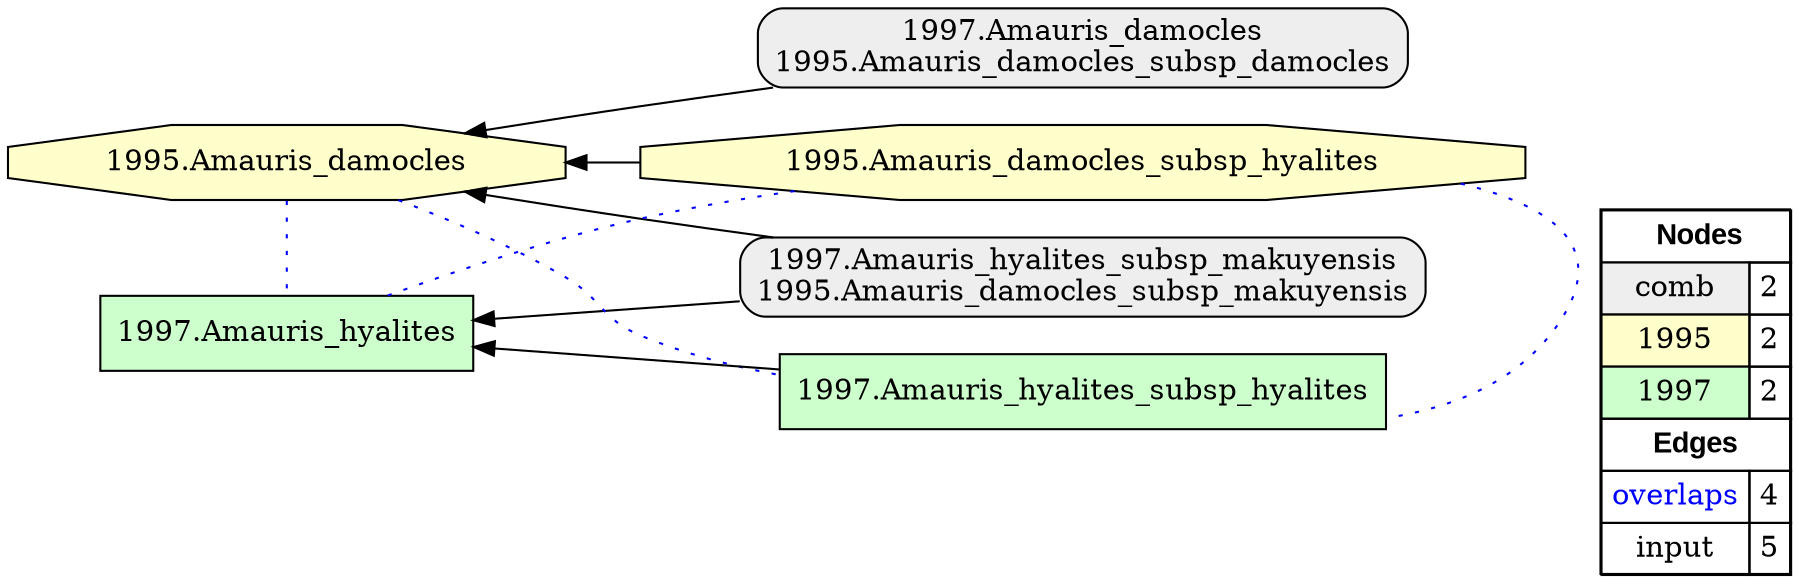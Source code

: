 digraph{
rankdir=RL
node[shape=box style="filled,rounded" fillcolor="#EEEEEE"] 
"1997.Amauris_damocles\n1995.Amauris_damocles_subsp_damocles"
"1997.Amauris_hyalites_subsp_makuyensis\n1995.Amauris_damocles_subsp_makuyensis"
node[shape=octagon style=filled fillcolor="#FFFFCC"] 
"1995.Amauris_damocles"
"1995.Amauris_damocles_subsp_hyalites"
node[shape=box style=filled fillcolor="#CCFFCC"] 
"1997.Amauris_hyalites"
"1997.Amauris_hyalites_subsp_hyalites"
edge[arrowhead=none style=dotted color="#0000FF" constraint=false penwidth=1]
"1995.Amauris_damocles" -> "1997.Amauris_hyalites_subsp_hyalites"
"1995.Amauris_damocles_subsp_hyalites" -> "1997.Amauris_hyalites_subsp_hyalites"
"1995.Amauris_damocles" -> "1997.Amauris_hyalites"
"1995.Amauris_damocles_subsp_hyalites" -> "1997.Amauris_hyalites"
edge[arrowhead=normal style=solid color="#000000" constraint=true penwidth=1]
"1997.Amauris_hyalites_subsp_hyalites" -> "1997.Amauris_hyalites"
"1995.Amauris_damocles_subsp_hyalites" -> "1995.Amauris_damocles"
"1997.Amauris_damocles\n1995.Amauris_damocles_subsp_damocles" -> "1995.Amauris_damocles"
"1997.Amauris_hyalites_subsp_makuyensis\n1995.Amauris_damocles_subsp_makuyensis" -> "1995.Amauris_damocles"
"1997.Amauris_hyalites_subsp_makuyensis\n1995.Amauris_damocles_subsp_makuyensis" -> "1997.Amauris_hyalites"
edge[arrowhead=normal style=dotted color="#000000" constraint=true penwidth=1]
node[shape=box] 
{rank=source Legend [fillcolor= white margin=0 label=< 
 <TABLE BORDER="0" CELLBORDER="1" CELLSPACING="0" CELLPADDING="4"> 
<TR> <TD COLSPAN="2"><font face="Arial Black"> Nodes</font></TD> </TR> 
<TR> 
 <TD bgcolor="#EEEEEE">comb</TD> 
 <TD>2</TD> 
 </TR> 
<TR> 
 <TD bgcolor="#FFFFCC">1995</TD> 
 <TD>2</TD> 
 </TR> 
<TR> 
 <TD bgcolor="#CCFFCC">1997</TD> 
 <TD>2</TD> 
 </TR> 
<TR> <TD COLSPAN="2"><font face = "Arial Black"> Edges </font></TD> </TR> 
<TR> 
 <TD><font color ="#0000FF">overlaps</font></TD><TD>4</TD>
</TR>
<TR> 
 <TD><font color ="#000000">input</font></TD><TD>5</TD>
</TR>
</TABLE> 
 >] } 
}